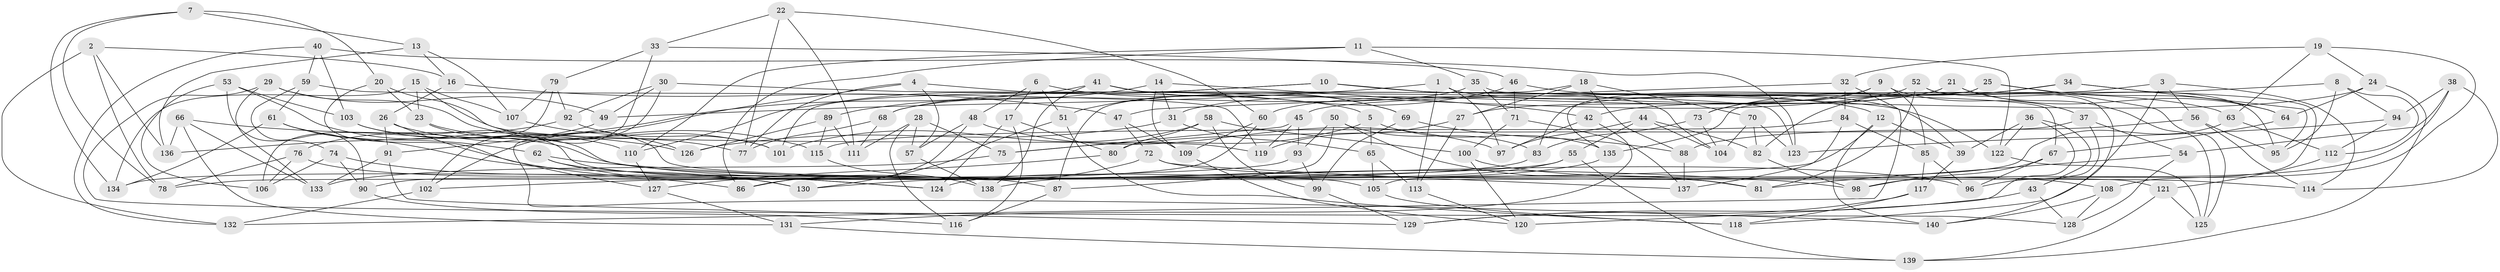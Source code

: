 // Generated by graph-tools (version 1.1) at 2025/37/03/09/25 02:37:49]
// undirected, 140 vertices, 280 edges
graph export_dot {
graph [start="1"]
  node [color=gray90,style=filled];
  1;
  2;
  3;
  4;
  5;
  6;
  7;
  8;
  9;
  10;
  11;
  12;
  13;
  14;
  15;
  16;
  17;
  18;
  19;
  20;
  21;
  22;
  23;
  24;
  25;
  26;
  27;
  28;
  29;
  30;
  31;
  32;
  33;
  34;
  35;
  36;
  37;
  38;
  39;
  40;
  41;
  42;
  43;
  44;
  45;
  46;
  47;
  48;
  49;
  50;
  51;
  52;
  53;
  54;
  55;
  56;
  57;
  58;
  59;
  60;
  61;
  62;
  63;
  64;
  65;
  66;
  67;
  68;
  69;
  70;
  71;
  72;
  73;
  74;
  75;
  76;
  77;
  78;
  79;
  80;
  81;
  82;
  83;
  84;
  85;
  86;
  87;
  88;
  89;
  90;
  91;
  92;
  93;
  94;
  95;
  96;
  97;
  98;
  99;
  100;
  101;
  102;
  103;
  104;
  105;
  106;
  107;
  108;
  109;
  110;
  111;
  112;
  113;
  114;
  115;
  116;
  117;
  118;
  119;
  120;
  121;
  122;
  123;
  124;
  125;
  126;
  127;
  128;
  129;
  130;
  131;
  132;
  133;
  134;
  135;
  136;
  137;
  138;
  139;
  140;
  1 -- 97;
  1 -- 113;
  1 -- 49;
  1 -- 39;
  2 -- 16;
  2 -- 78;
  2 -- 132;
  2 -- 136;
  3 -- 118;
  3 -- 114;
  3 -- 56;
  3 -- 135;
  4 -- 5;
  4 -- 77;
  4 -- 57;
  4 -- 102;
  5 -- 135;
  5 -- 65;
  5 -- 75;
  6 -- 51;
  6 -- 69;
  6 -- 17;
  6 -- 48;
  7 -- 20;
  7 -- 78;
  7 -- 13;
  7 -- 134;
  8 -- 95;
  8 -- 112;
  8 -- 45;
  8 -- 94;
  9 -- 73;
  9 -- 85;
  9 -- 37;
  9 -- 31;
  10 -- 12;
  10 -- 104;
  10 -- 101;
  10 -- 110;
  11 -- 122;
  11 -- 86;
  11 -- 110;
  11 -- 35;
  12 -- 140;
  12 -- 39;
  12 -- 78;
  13 -- 136;
  13 -- 16;
  13 -- 107;
  14 -- 109;
  14 -- 42;
  14 -- 31;
  14 -- 89;
  15 -- 107;
  15 -- 121;
  15 -- 134;
  15 -- 23;
  16 -- 47;
  16 -- 26;
  17 -- 116;
  17 -- 124;
  17 -- 80;
  18 -- 70;
  18 -- 88;
  18 -- 27;
  18 -- 87;
  19 -- 96;
  19 -- 63;
  19 -- 32;
  19 -- 24;
  20 -- 23;
  20 -- 124;
  20 -- 119;
  21 -- 64;
  21 -- 125;
  21 -- 60;
  21 -- 27;
  22 -- 77;
  22 -- 33;
  22 -- 60;
  22 -- 111;
  23 -- 81;
  23 -- 77;
  24 -- 64;
  24 -- 139;
  24 -- 42;
  25 -- 64;
  25 -- 83;
  25 -- 125;
  25 -- 135;
  26 -- 127;
  26 -- 91;
  26 -- 115;
  27 -- 119;
  27 -- 113;
  28 -- 111;
  28 -- 57;
  28 -- 116;
  28 -- 75;
  29 -- 128;
  29 -- 133;
  29 -- 49;
  29 -- 101;
  30 -- 49;
  30 -- 140;
  30 -- 122;
  30 -- 92;
  31 -- 65;
  31 -- 126;
  32 -- 84;
  32 -- 132;
  32 -- 47;
  33 -- 79;
  33 -- 102;
  33 -- 46;
  34 -- 108;
  34 -- 95;
  34 -- 82;
  34 -- 73;
  35 -- 71;
  35 -- 68;
  35 -- 67;
  36 -- 43;
  36 -- 39;
  36 -- 120;
  36 -- 122;
  37 -- 43;
  37 -- 54;
  37 -- 80;
  38 -- 94;
  38 -- 54;
  38 -- 98;
  38 -- 114;
  39 -- 117;
  40 -- 103;
  40 -- 123;
  40 -- 132;
  40 -- 59;
  41 -- 138;
  41 -- 123;
  41 -- 69;
  41 -- 91;
  42 -- 97;
  42 -- 131;
  43 -- 128;
  43 -- 129;
  44 -- 104;
  44 -- 82;
  44 -- 55;
  44 -- 97;
  45 -- 93;
  45 -- 75;
  45 -- 119;
  46 -- 51;
  46 -- 63;
  46 -- 71;
  47 -- 72;
  47 -- 109;
  48 -- 57;
  48 -- 86;
  48 -- 97;
  49 -- 76;
  50 -- 83;
  50 -- 93;
  50 -- 81;
  50 -- 87;
  51 -- 118;
  51 -- 130;
  52 -- 81;
  52 -- 68;
  52 -- 140;
  52 -- 95;
  53 -- 96;
  53 -- 103;
  53 -- 74;
  53 -- 106;
  54 -- 128;
  54 -- 81;
  55 -- 124;
  55 -- 139;
  55 -- 130;
  56 -- 114;
  56 -- 95;
  56 -- 88;
  57 -- 138;
  58 -- 101;
  58 -- 99;
  58 -- 80;
  58 -- 100;
  59 -- 61;
  59 -- 90;
  59 -- 119;
  60 -- 109;
  60 -- 90;
  61 -- 130;
  61 -- 134;
  61 -- 62;
  62 -- 87;
  62 -- 98;
  62 -- 124;
  63 -- 112;
  63 -- 105;
  64 -- 67;
  65 -- 113;
  65 -- 105;
  66 -- 126;
  66 -- 133;
  66 -- 131;
  66 -- 136;
  67 -- 96;
  67 -- 98;
  68 -- 77;
  68 -- 111;
  69 -- 88;
  69 -- 99;
  70 -- 104;
  70 -- 123;
  70 -- 82;
  71 -- 100;
  71 -- 137;
  72 -- 114;
  72 -- 86;
  72 -- 137;
  73 -- 83;
  73 -- 104;
  74 -- 106;
  74 -- 86;
  74 -- 90;
  75 -- 133;
  76 -- 78;
  76 -- 106;
  76 -- 130;
  79 -- 106;
  79 -- 107;
  79 -- 92;
  80 -- 127;
  82 -- 98;
  83 -- 134;
  84 -- 115;
  84 -- 137;
  84 -- 85;
  85 -- 117;
  85 -- 96;
  87 -- 116;
  88 -- 137;
  89 -- 111;
  89 -- 126;
  89 -- 115;
  90 -- 116;
  91 -- 133;
  91 -- 129;
  92 -- 101;
  92 -- 136;
  93 -- 99;
  93 -- 102;
  94 -- 123;
  94 -- 112;
  99 -- 129;
  100 -- 108;
  100 -- 120;
  102 -- 132;
  103 -- 110;
  103 -- 105;
  105 -- 118;
  107 -- 126;
  108 -- 128;
  108 -- 140;
  109 -- 120;
  110 -- 127;
  112 -- 121;
  113 -- 120;
  115 -- 138;
  117 -- 118;
  117 -- 129;
  121 -- 125;
  121 -- 139;
  122 -- 125;
  127 -- 131;
  131 -- 139;
  135 -- 138;
}
